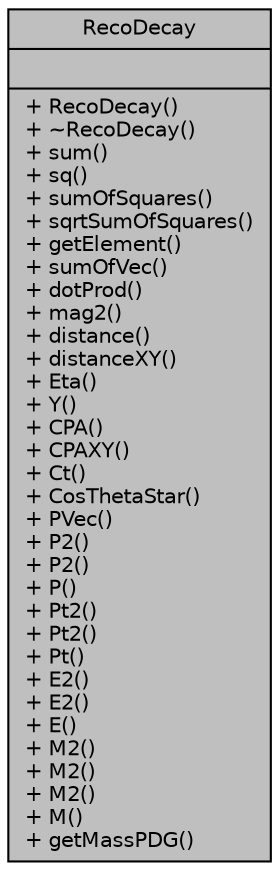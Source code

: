 digraph "RecoDecay"
{
 // INTERACTIVE_SVG=YES
  bgcolor="transparent";
  edge [fontname="Helvetica",fontsize="10",labelfontname="Helvetica",labelfontsize="10"];
  node [fontname="Helvetica",fontsize="10",shape=record];
  Node1 [label="{RecoDecay\n||+ RecoDecay()\l+ ~RecoDecay()\l+ sum()\l+ sq()\l+ sumOfSquares()\l+ sqrtSumOfSquares()\l+ getElement()\l+ sumOfVec()\l+ dotProd()\l+ mag2()\l+ distance()\l+ distanceXY()\l+ Eta()\l+ Y()\l+ CPA()\l+ CPAXY()\l+ Ct()\l+ CosThetaStar()\l+ PVec()\l+ P2()\l+ P2()\l+ P()\l+ Pt2()\l+ Pt2()\l+ Pt()\l+ E2()\l+ E2()\l+ E()\l+ M2()\l+ M2()\l+ M2()\l+ M()\l+ getMassPDG()\l}",height=0.2,width=0.4,color="black", fillcolor="grey75", style="filled", fontcolor="black"];
}
